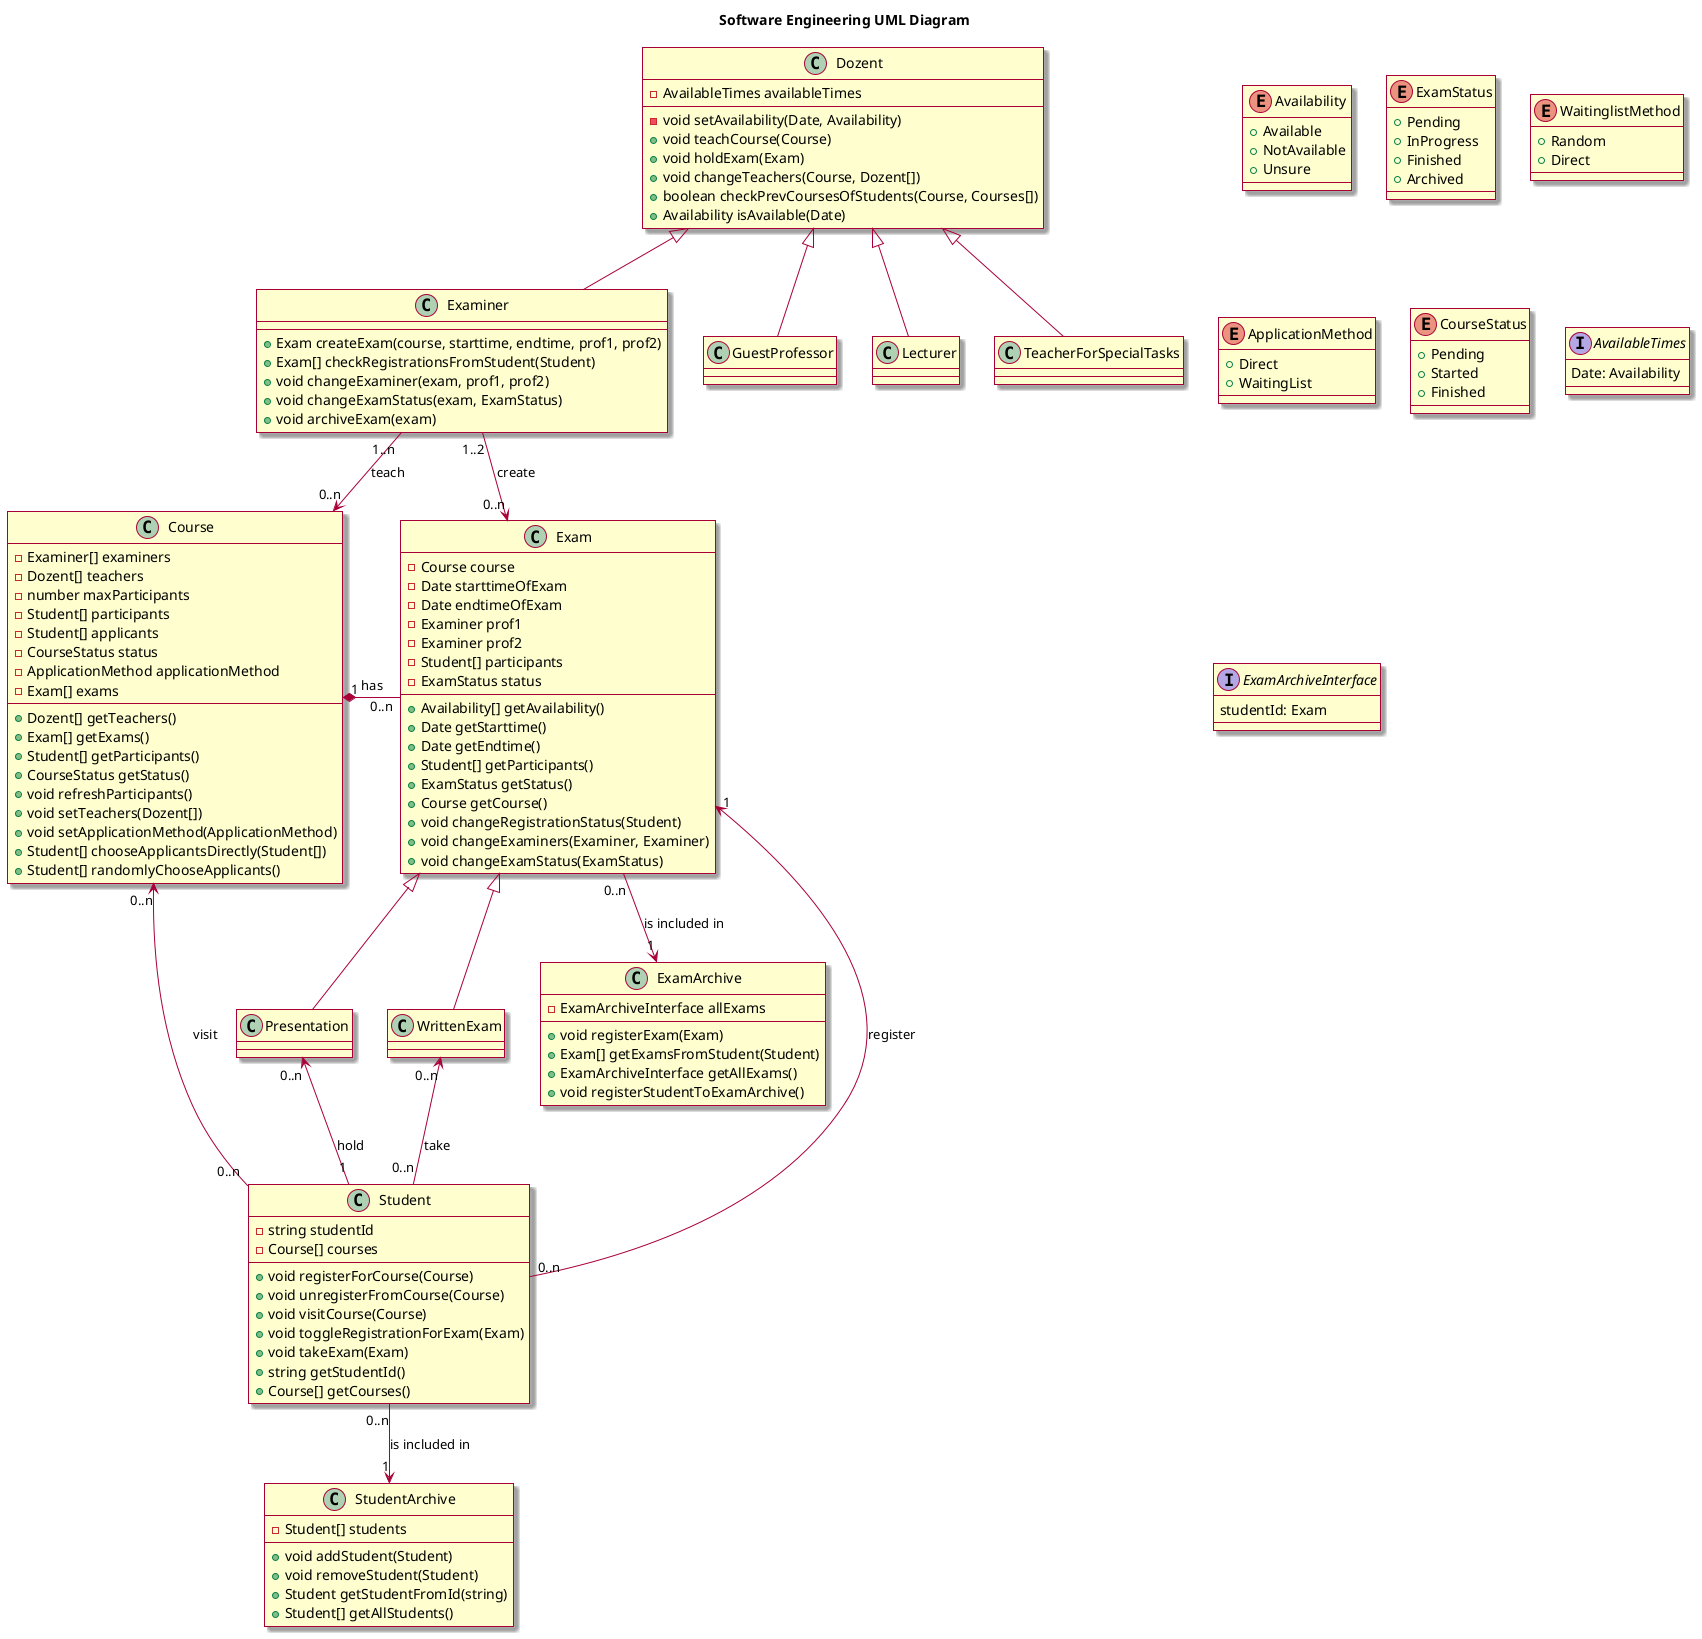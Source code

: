 @startuml name 

title Software Engineering UML Diagram
skin rose

class Dozent {
  -AvailableTimes availableTimes
  -void setAvailability(Date, Availability)
  +void teachCourse(Course)
  +void holdExam(Exam)
  +void changeTeachers(Course, Dozent[])
  +boolean checkPrevCoursesOfStudents(Course, Courses[])
  +Availability isAvailable(Date)
}

class Examiner extends Dozent {
  +Exam createExam(course, starttime, endtime, prof1, prof2)
  +Exam[] checkRegistrationsFromStudent(Student)
  +void changeExaminer(exam, prof1, prof2)
  +void changeExamStatus(exam, ExamStatus)
  +void archiveExam(exam)
}

class GuestProfessor extends Dozent {}
class Lecturer extends Dozent {}
class TeacherForSpecialTasks extends Dozent {}

class Student {
  -string studentId
  -Course[] courses
  +void registerForCourse(Course)
  +void unregisterFromCourse(Course)
  +void visitCourse(Course)
  +void toggleRegistrationForExam(Exam)
  +void takeExam(Exam)
  +string getStudentId()
  +Course[] getCourses()
}

class Exam {
  -Course course
  -Date starttimeOfExam
  -Date endtimeOfExam
  -Examiner prof1
  -Examiner prof2
  -Student[] participants
  -ExamStatus status
  +Availability[] getAvailability()
  +Date getStarttime()
  +Date getEndtime()
  +Student[] getParticipants()
  +ExamStatus getStatus()
  +Course getCourse()
  +void changeRegistrationStatus(Student)
  +void changeExaminers(Examiner, Examiner)
  +void changeExamStatus(ExamStatus)
}

class ExamArchive {
  -ExamArchiveInterface allExams
  +void registerExam(Exam)
  +Exam[] getExamsFromStudent(Student)
  +ExamArchiveInterface getAllExams()
  +void registerStudentToExamArchive()
}

class StudentArchive {
  -Student[] students
  +void addStudent(Student)
  +void removeStudent(Student)
  +Student getStudentFromId(string)
  +Student[] getAllStudents()
}

class Presentation extends Exam {}
class WrittenExam extends Exam {}

class Course {
  -Examiner[] examiners
  -Dozent[] teachers
  -number maxParticipants
  -Student[] participants
  -Student[] applicants
  -CourseStatus status 
  -ApplicationMethod applicationMethod 
  -Exam[] exams
  +Dozent[] getTeachers()
  +Exam[] getExams()
  +Student[] getParticipants()
  +CourseStatus getStatus()
  +void refreshParticipants()
  +void setTeachers(Dozent[])
  +void setApplicationMethod(ApplicationMethod)
  +Student[] chooseApplicantsDirectly(Student[])
  +Student[] randomlyChooseApplicants()
  
}

enum Availability {
  +Available
  +NotAvailable
  +Unsure
}

enum ExamStatus {
  +Pending
  +InProgress
  +Finished
  +Archived
}

enum WaitinglistMethod {
  +Random
  +Direct
}

enum ApplicationMethod {
  +Direct
  +WaitingList
}

enum CourseStatus {
  +Pending
  +Started
  +Finished
}

interface AvailableTimes {
  Date: Availability
}

interface ExamArchiveInterface {
  studentId: Exam
}

Student "0..n" -up-> "0..n" Course: visit
Student "0..n" -up-> "0..n" WrittenExam: take
Student "1" -up-> "0..n" Presentation: hold
Student "0..n" --> "1" Exam: register
Examiner "1..n" -down-> "0..n" Course: teach
Examiner "1..2" -down-> "0..n" Exam: create
Exam "0..n" -left-* "1" Course: has
Exam "0..n" --> "1" ExamArchive: is included in
Student "0..n" --> "1" StudentArchive: is included in


@enduml